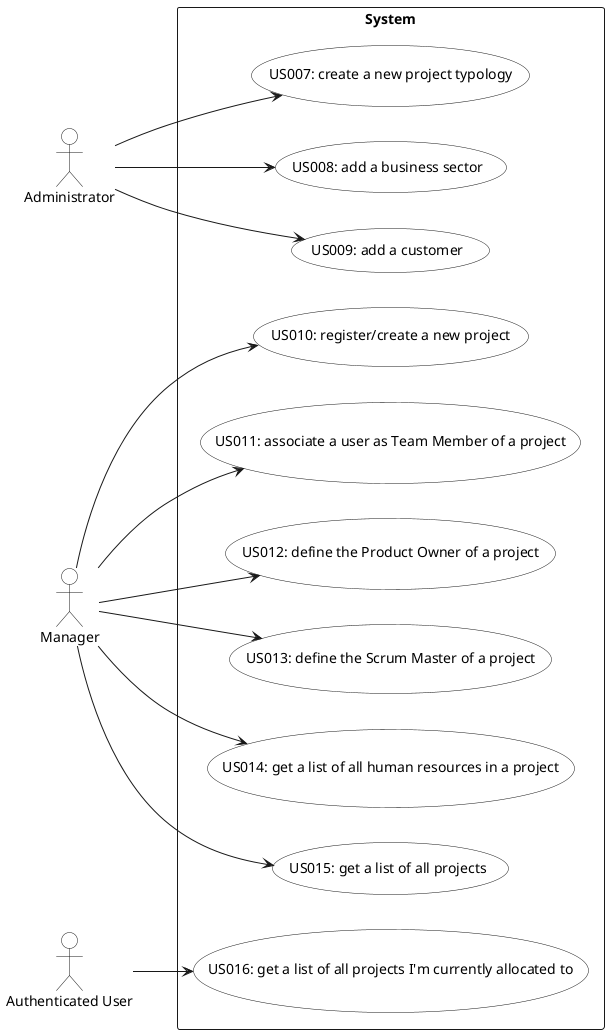 @startuml

skinparam UsecaseBackgroundColor white
skinparam ActorBackgroundColor white

left to right direction

actor "Administrator" as A
actor "Manager" as M
actor "Authenticated User" as U

rectangle System {
  usecase "US007: create a new project typology" as UC7
  usecase "US008: add a business sector" as UC8
  usecase "US009: add a customer" as UC9
  usecase "US010: register/create a new project" as UC10
  usecase "US011: associate a user as Team Member of a project" as UC11
  usecase "US012: define the Product Owner of a project" as UC12
  usecase "US013: define the Scrum Master of a project" as UC13
  usecase "US014: get a list of all human resources in a project" as UC14
  usecase "US015: get a list of all projects" as UC15
  usecase "US016: get a list of all projects I'm currently allocated to" as UC16
}

A --> UC7
A --> UC8
A --> UC9
M --> UC10
M --> UC11
M --> UC12
M --> UC13
M --> UC14
M --> UC15
U --> UC16

@enduml